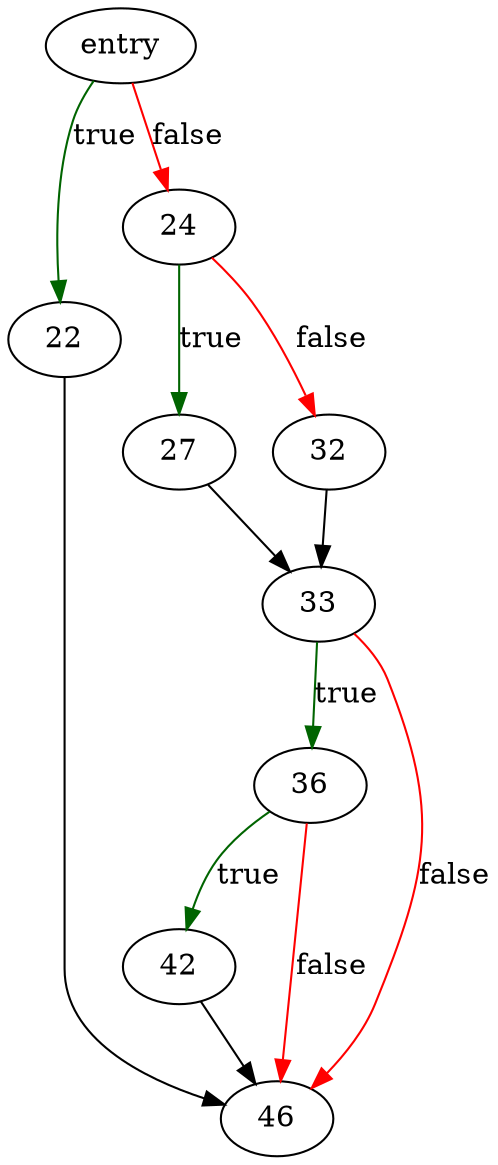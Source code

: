 digraph "loadExt" {
	// Node definitions.
	3 [label=entry];
	22;
	24;
	27;
	32;
	33;
	36;
	42;
	46;

	// Edge definitions.
	3 -> 22 [
		color=darkgreen
		label=true
	];
	3 -> 24 [
		color=red
		label=false
	];
	22 -> 46;
	24 -> 27 [
		color=darkgreen
		label=true
	];
	24 -> 32 [
		color=red
		label=false
	];
	27 -> 33;
	32 -> 33;
	33 -> 36 [
		color=darkgreen
		label=true
	];
	33 -> 46 [
		color=red
		label=false
	];
	36 -> 42 [
		color=darkgreen
		label=true
	];
	36 -> 46 [
		color=red
		label=false
	];
	42 -> 46;
}